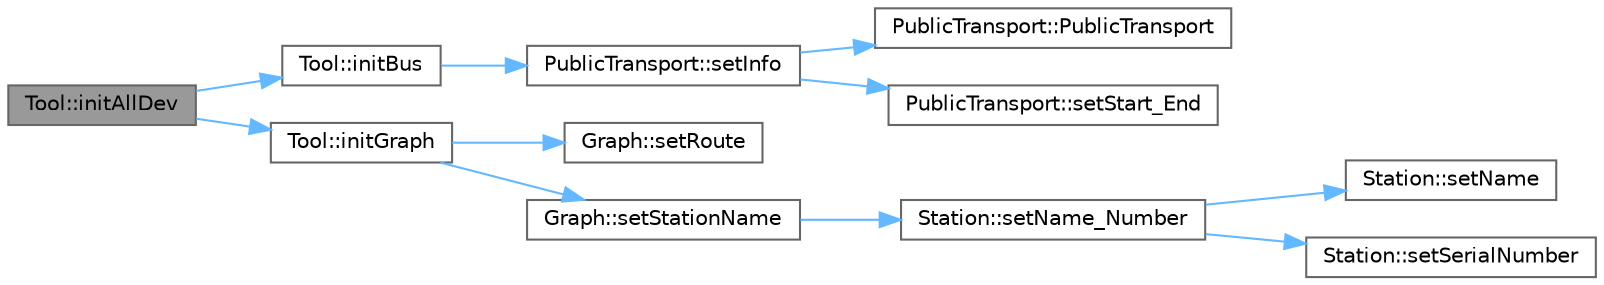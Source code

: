 digraph "Tool::initAllDev"
{
 // LATEX_PDF_SIZE
  bgcolor="transparent";
  edge [fontname=Helvetica,fontsize=10,labelfontname=Helvetica,labelfontsize=10];
  node [fontname=Helvetica,fontsize=10,shape=box,height=0.2,width=0.4];
  rankdir="LR";
  Node1 [label="Tool::initAllDev",height=0.2,width=0.4,color="gray40", fillcolor="grey60", style="filled", fontcolor="black",tooltip=" "];
  Node1 -> Node2 [color="steelblue1",style="solid"];
  Node2 [label="Tool::initBus",height=0.2,width=0.4,color="grey40", fillcolor="white", style="filled",URL="$class_tool.html#a6840d3b123c12e7169cee7319db8bc79",tooltip=" "];
  Node2 -> Node3 [color="steelblue1",style="solid"];
  Node3 [label="PublicTransport::setInfo",height=0.2,width=0.4,color="grey40", fillcolor="white", style="filled",URL="$class_public_transport.html#aa8468bb3e9a726a2ff03ac62c3c3be58",tooltip=" "];
  Node3 -> Node4 [color="steelblue1",style="solid"];
  Node4 [label="PublicTransport::PublicTransport",height=0.2,width=0.4,color="grey40", fillcolor="white", style="filled",URL="$class_public_transport.html#a9f0f499787be68176da4499798709ecb",tooltip=" "];
  Node3 -> Node5 [color="steelblue1",style="solid"];
  Node5 [label="PublicTransport::setStart_End",height=0.2,width=0.4,color="grey40", fillcolor="white", style="filled",URL="$class_public_transport.html#a2581aa812dc0e266a11df4ee35d1fc10",tooltip=" "];
  Node1 -> Node6 [color="steelblue1",style="solid"];
  Node6 [label="Tool::initGraph",height=0.2,width=0.4,color="grey40", fillcolor="white", style="filled",URL="$class_tool.html#a4d0c0bde0308c1fe932253b7ac22a7ae",tooltip=" "];
  Node6 -> Node7 [color="steelblue1",style="solid"];
  Node7 [label="Graph::setRoute",height=0.2,width=0.4,color="grey40", fillcolor="white", style="filled",URL="$class_graph.html#a906e9062d91eed9e1bb5747a842721c9",tooltip=" "];
  Node6 -> Node8 [color="steelblue1",style="solid"];
  Node8 [label="Graph::setStationName",height=0.2,width=0.4,color="grey40", fillcolor="white", style="filled",URL="$class_graph.html#a326632bf48221a9621c057b6a2a4f388",tooltip=" "];
  Node8 -> Node9 [color="steelblue1",style="solid"];
  Node9 [label="Station::setName_Number",height=0.2,width=0.4,color="grey40", fillcolor="white", style="filled",URL="$class_station.html#ad9fdabf7c7726195e85682ab0f7d49f5",tooltip=" "];
  Node9 -> Node10 [color="steelblue1",style="solid"];
  Node10 [label="Station::setName",height=0.2,width=0.4,color="grey40", fillcolor="white", style="filled",URL="$class_station.html#a6e41c9f0a2a6f702d2323fd9a7a8acdf",tooltip=" "];
  Node9 -> Node11 [color="steelblue1",style="solid"];
  Node11 [label="Station::setSerialNumber",height=0.2,width=0.4,color="grey40", fillcolor="white", style="filled",URL="$class_station.html#a0d2374779a2da2bbb34f447853ebbb1a",tooltip=" "];
}
